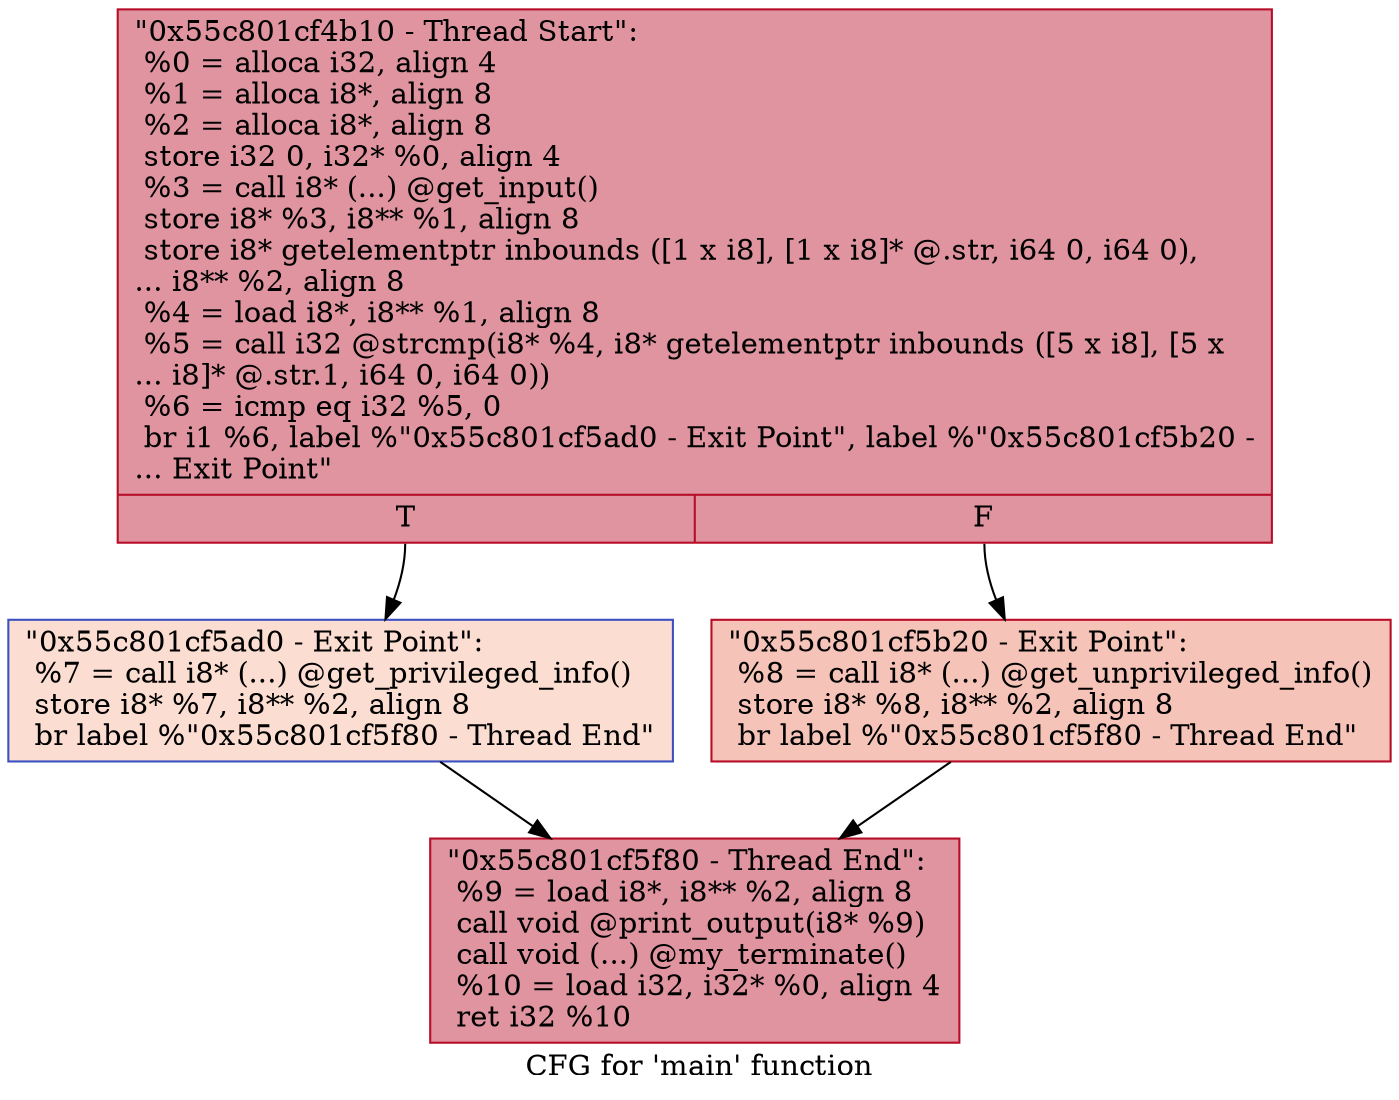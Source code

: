 digraph "CFG for 'main' function" {
	label="CFG for 'main' function";

	Node0x55c801cf4b10 [shape=record,color="#b70d28ff", style=filled, fillcolor="#b70d2870",label="{\"0x55c801cf4b10 - Thread Start\":\l  %0 = alloca i32, align 4\l  %1 = alloca i8*, align 8\l  %2 = alloca i8*, align 8\l  store i32 0, i32* %0, align 4\l  %3 = call i8* (...) @get_input()\l  store i8* %3, i8** %1, align 8\l  store i8* getelementptr inbounds ([1 x i8], [1 x i8]* @.str, i64 0, i64 0),\l... i8** %2, align 8\l  %4 = load i8*, i8** %1, align 8\l  %5 = call i32 @strcmp(i8* %4, i8* getelementptr inbounds ([5 x i8], [5 x\l... i8]* @.str.1, i64 0, i64 0))\l  %6 = icmp eq i32 %5, 0\l  br i1 %6, label %\"0x55c801cf5ad0 - Exit Point\", label %\"0x55c801cf5b20 -\l... Exit Point\"\l|{<s0>T|<s1>F}}"];
	Node0x55c801cf4b10:s0 -> Node0x55c801cf5ad0;
	Node0x55c801cf4b10:s1 -> Node0x55c801cf5b20;
	Node0x55c801cf5ad0 [shape=record,color="#3d50c3ff", style=filled, fillcolor="#f7b39670",label="{\"0x55c801cf5ad0 - Exit Point\":                    \l  %7 = call i8* (...) @get_privileged_info()\l  store i8* %7, i8** %2, align 8\l  br label %\"0x55c801cf5f80 - Thread End\"\l}"];
	Node0x55c801cf5ad0 -> Node0x55c801cf5f80;
	Node0x55c801cf5b20 [shape=record,color="#b70d28ff", style=filled, fillcolor="#e8765c70",label="{\"0x55c801cf5b20 - Exit Point\":                    \l  %8 = call i8* (...) @get_unprivileged_info()\l  store i8* %8, i8** %2, align 8\l  br label %\"0x55c801cf5f80 - Thread End\"\l}"];
	Node0x55c801cf5b20 -> Node0x55c801cf5f80;
	Node0x55c801cf5f80 [shape=record,color="#b70d28ff", style=filled, fillcolor="#b70d2870",label="{\"0x55c801cf5f80 - Thread End\":                    \l  %9 = load i8*, i8** %2, align 8\l  call void @print_output(i8* %9)\l  call void (...) @my_terminate()\l  %10 = load i32, i32* %0, align 4\l  ret i32 %10\l}"];
}
